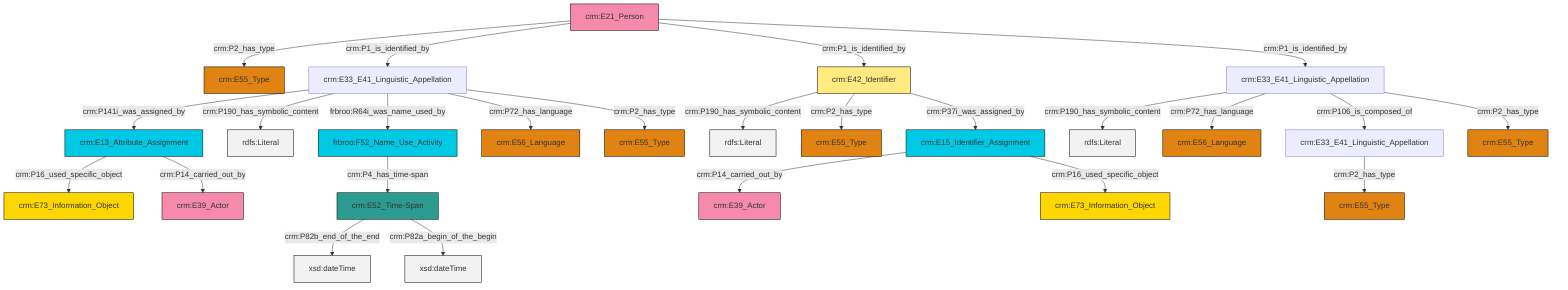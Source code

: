 graph TD
classDef Literal fill:#f2f2f2,stroke:#000000;
classDef CRM_Entity fill:#FFFFFF,stroke:#000000;
classDef Temporal_Entity fill:#00C9E6, stroke:#000000;
classDef Type fill:#E18312, stroke:#000000;
classDef Time-Span fill:#2C9C91, stroke:#000000;
classDef Appellation fill:#FFEB7F, stroke:#000000;
classDef Place fill:#008836, stroke:#000000;
classDef Persistent_Item fill:#B266B2, stroke:#000000;
classDef Conceptual_Object fill:#FFD700, stroke:#000000;
classDef Physical_Thing fill:#D2B48C, stroke:#000000;
classDef Actor fill:#f58aad, stroke:#000000;
classDef PC_Classes fill:#4ce600, stroke:#000000;
classDef Multi fill:#cccccc,stroke:#000000;

2["crm:E15_Identifier_Assignment"]:::Temporal_Entity -->|crm:P14_carried_out_by| 3["crm:E39_Actor"]:::Actor
6["crm:E33_E41_Linguistic_Appellation"]:::Default -->|crm:P190_has_symbolic_content| 7[rdfs:Literal]:::Literal
2["crm:E15_Identifier_Assignment"]:::Temporal_Entity -->|crm:P16_used_specific_object| 8["crm:E73_Information_Object"]:::Conceptual_Object
11["crm:E42_Identifier"]:::Appellation -->|crm:P190_has_symbolic_content| 12[rdfs:Literal]:::Literal
16["crm:E33_E41_Linguistic_Appellation"]:::Default -->|crm:P141i_was_assigned_by| 17["crm:E13_Attribute_Assignment"]:::Temporal_Entity
16["crm:E33_E41_Linguistic_Appellation"]:::Default -->|crm:P190_has_symbolic_content| 20[rdfs:Literal]:::Literal
21["crm:E21_Person"]:::Actor -->|crm:P2_has_type| 22["crm:E55_Type"]:::Type
14["crm:E52_Time-Span"]:::Time-Span -->|crm:P82b_end_of_the_end| 23[xsd:dateTime]:::Literal
0["crm:E33_E41_Linguistic_Appellation"]:::Default -->|crm:P2_has_type| 25["crm:E55_Type"]:::Type
21["crm:E21_Person"]:::Actor -->|crm:P1_is_identified_by| 16["crm:E33_E41_Linguistic_Appellation"]:::Default
14["crm:E52_Time-Span"]:::Time-Span -->|crm:P82a_begin_of_the_begin| 32[xsd:dateTime]:::Literal
21["crm:E21_Person"]:::Actor -->|crm:P1_is_identified_by| 11["crm:E42_Identifier"]:::Appellation
11["crm:E42_Identifier"]:::Appellation -->|crm:P2_has_type| 30["crm:E55_Type"]:::Type
17["crm:E13_Attribute_Assignment"]:::Temporal_Entity -->|crm:P16_used_specific_object| 4["crm:E73_Information_Object"]:::Conceptual_Object
6["crm:E33_E41_Linguistic_Appellation"]:::Default -->|crm:P72_has_language| 35["crm:E56_Language"]:::Type
17["crm:E13_Attribute_Assignment"]:::Temporal_Entity -->|crm:P14_carried_out_by| 33["crm:E39_Actor"]:::Actor
16["crm:E33_E41_Linguistic_Appellation"]:::Default -->|frbroo:R64i_was_name_used_by| 37["frbroo:F52_Name_Use_Activity"]:::Temporal_Entity
11["crm:E42_Identifier"]:::Appellation -->|crm:P37i_was_assigned_by| 2["crm:E15_Identifier_Assignment"]:::Temporal_Entity
21["crm:E21_Person"]:::Actor -->|crm:P1_is_identified_by| 6["crm:E33_E41_Linguistic_Appellation"]:::Default
16["crm:E33_E41_Linguistic_Appellation"]:::Default -->|crm:P72_has_language| 9["crm:E56_Language"]:::Type
16["crm:E33_E41_Linguistic_Appellation"]:::Default -->|crm:P2_has_type| 28["crm:E55_Type"]:::Type
6["crm:E33_E41_Linguistic_Appellation"]:::Default -->|crm:P106_is_composed_of| 0["crm:E33_E41_Linguistic_Appellation"]:::Default
37["frbroo:F52_Name_Use_Activity"]:::Temporal_Entity -->|crm:P4_has_time-span| 14["crm:E52_Time-Span"]:::Time-Span
6["crm:E33_E41_Linguistic_Appellation"]:::Default -->|crm:P2_has_type| 18["crm:E55_Type"]:::Type